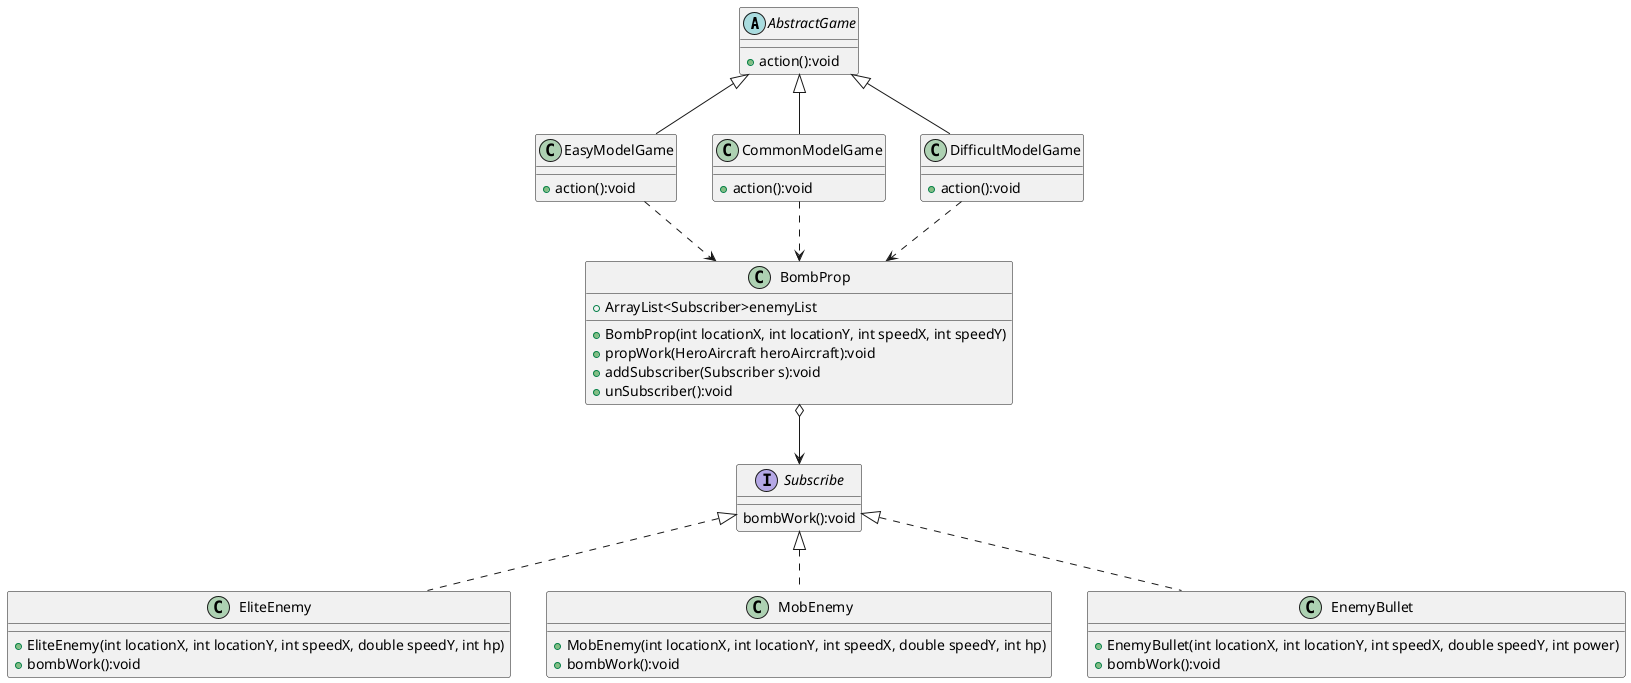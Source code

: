 @startuml
'https://plantuml.com/class-diagram

abstract class AbstractGame
{
    + action():void
}
class EasyModelGame
{
    + action():void
}
class CommonModelGame
{
    + action():void
}
class DifficultModelGame
{
    + action():void
}

interface Subscribe
{
    bombWork():void
}
class EliteEnemy {
    + EliteEnemy(int locationX, int locationY, int speedX, double speedY, int hp)
    + bombWork():void
}

class MobEnemy {
    + MobEnemy(int locationX, int locationY, int speedX, double speedY, int hp)
    + bombWork():void
}
class EnemyBullet{
    + EnemyBullet(int locationX, int locationY, int speedX, double speedY, int power)
    + bombWork():void

}

class BombProp{
    + ArrayList<Subscriber>enemyList
    + BombProp(int locationX, int locationY, int speedX, int speedY)
    + propWork(HeroAircraft heroAircraft):void
    + addSubscriber(Subscriber s):void
    + unSubscriber():void
}
AbstractGame<|--EasyModelGame
AbstractGame<|--CommonModelGame
AbstractGame<|-- DifficultModelGame
EasyModelGame..>BombProp
CommonModelGame..>BombProp
DifficultModelGame..>BombProp
BombProp o-->Subscribe
Subscribe <|..EnemyBullet
Subscribe <|..MobEnemy
Subscribe <|..EliteEnemy



@enduml